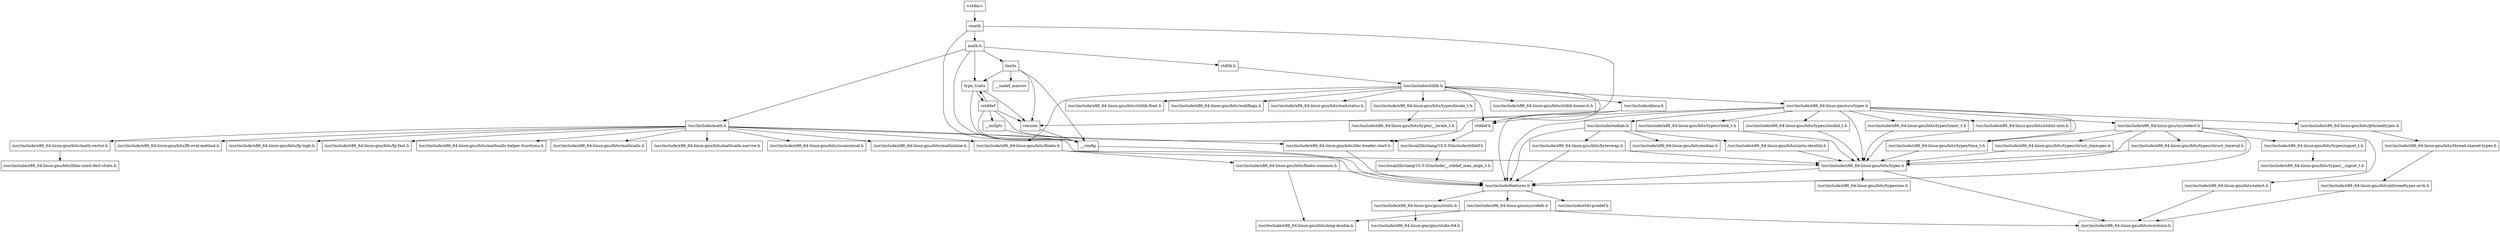 digraph "dependencies" {
  header_0 [ shape="box", label="\<stdin\>" ];
  header_1 [ shape="box", label="cmath" ];
  header_11 [ shape="box", label="math.h" ];
  header_12 [ shape="box", label="stdlib.h" ];
  header_13 [ shape="box", label="/usr/include/stdlib.h" ];
  header_14 [ shape="box", label="/usr/include/x86_64-linux-gnu/bits/libc-header-start.h" ];
  header_15 [ shape="box", label="stddef.h" ];
  header_16 [ shape="box", label="/usr/local/lib/clang/10.0.0/include/stddef.h" ];
  header_17 [ shape="box", label="/usr/include/x86_64-linux-gnu/bits/waitflags.h" ];
  header_18 [ shape="box", label="/usr/include/x86_64-linux-gnu/bits/waitstatus.h" ];
  header_19 [ shape="box", label="/usr/include/x86_64-linux-gnu/bits/floatn.h" ];
  header_2 [ shape="box", label="__config" ];
  header_20 [ shape="box", label="/usr/include/x86_64-linux-gnu/bits/floatn-common.h" ];
  header_21 [ shape="box", label="/usr/include/x86_64-linux-gnu/bits/types/locale_t.h" ];
  header_22 [ shape="box", label="/usr/include/x86_64-linux-gnu/bits/types/__locale_t.h" ];
  header_23 [ shape="box", label="/usr/include/x86_64-linux-gnu/sys/types.h" ];
  header_24 [ shape="box", label="/usr/include/x86_64-linux-gnu/bits/types.h" ];
  header_25 [ shape="box", label="/usr/include/x86_64-linux-gnu/bits/typesizes.h" ];
  header_26 [ shape="box", label="/usr/include/x86_64-linux-gnu/bits/types/clock_t.h" ];
  header_27 [ shape="box", label="/usr/include/x86_64-linux-gnu/bits/types/clockid_t.h" ];
  header_28 [ shape="box", label="/usr/include/x86_64-linux-gnu/bits/types/time_t.h" ];
  header_29 [ shape="box", label="/usr/include/x86_64-linux-gnu/bits/types/timer_t.h" ];
  header_3 [ shape="box", label="/usr/include/features.h" ];
  header_30 [ shape="box", label="/usr/include/x86_64-linux-gnu/bits/stdint-intn.h" ];
  header_31 [ shape="box", label="/usr/include/endian.h" ];
  header_32 [ shape="box", label="/usr/include/x86_64-linux-gnu/bits/endian.h" ];
  header_33 [ shape="box", label="/usr/include/x86_64-linux-gnu/bits/byteswap.h" ];
  header_34 [ shape="box", label="/usr/include/x86_64-linux-gnu/bits/uintn-identity.h" ];
  header_35 [ shape="box", label="/usr/include/x86_64-linux-gnu/sys/select.h" ];
  header_36 [ shape="box", label="/usr/include/x86_64-linux-gnu/bits/select.h" ];
  header_37 [ shape="box", label="/usr/include/x86_64-linux-gnu/bits/types/sigset_t.h" ];
  header_38 [ shape="box", label="/usr/include/x86_64-linux-gnu/bits/types/__sigset_t.h" ];
  header_39 [ shape="box", label="/usr/include/x86_64-linux-gnu/bits/types/struct_timeval.h" ];
  header_4 [ shape="box", label="/usr/include/stdc-predef.h" ];
  header_40 [ shape="box", label="/usr/include/x86_64-linux-gnu/bits/types/struct_timespec.h" ];
  header_41 [ shape="box", label="/usr/include/x86_64-linux-gnu/bits/pthreadtypes.h" ];
  header_42 [ shape="box", label="/usr/include/x86_64-linux-gnu/bits/thread-shared-types.h" ];
  header_43 [ shape="box", label="/usr/include/x86_64-linux-gnu/bits/pthreadtypes-arch.h" ];
  header_44 [ shape="box", label="/usr/include/alloca.h" ];
  header_45 [ shape="box", label="/usr/include/x86_64-linux-gnu/bits/stdlib-bsearch.h" ];
  header_46 [ shape="box", label="/usr/include/x86_64-linux-gnu/bits/stdlib-float.h" ];
  header_47 [ shape="box", label="/usr/include/math.h" ];
  header_48 [ shape="box", label="/usr/include/x86_64-linux-gnu/bits/math-vector.h" ];
  header_49 [ shape="box", label="/usr/include/x86_64-linux-gnu/bits/libm-simd-decl-stubs.h" ];
  header_5 [ shape="box", label="/usr/include/x86_64-linux-gnu/sys/cdefs.h" ];
  header_50 [ shape="box", label="/usr/include/x86_64-linux-gnu/bits/flt-eval-method.h" ];
  header_51 [ shape="box", label="/usr/include/x86_64-linux-gnu/bits/fp-logb.h" ];
  header_52 [ shape="box", label="/usr/include/x86_64-linux-gnu/bits/fp-fast.h" ];
  header_53 [ shape="box", label="/usr/include/x86_64-linux-gnu/bits/mathcalls-helper-functions.h" ];
  header_54 [ shape="box", label="/usr/include/x86_64-linux-gnu/bits/mathcalls.h" ];
  header_55 [ shape="box", label="/usr/include/x86_64-linux-gnu/bits/mathcalls-narrow.h" ];
  header_56 [ shape="box", label="/usr/include/x86_64-linux-gnu/bits/iscanonical.h" ];
  header_57 [ shape="box", label="/usr/include/x86_64-linux-gnu/bits/mathinline.h" ];
  header_58 [ shape="box", label="type_traits" ];
  header_59 [ shape="box", label="cstddef" ];
  header_6 [ shape="box", label="/usr/include/x86_64-linux-gnu/bits/wordsize.h" ];
  header_60 [ shape="box", label="version" ];
  header_61 [ shape="box", label="/usr/local/lib/clang/10.0.0/include/__stddef_max_align_t.h" ];
  header_62 [ shape="box", label="__nullptr" ];
  header_63 [ shape="box", label="limits" ];
  header_64 [ shape="box", label="__undef_macros" ];
  header_7 [ shape="box", label="/usr/include/x86_64-linux-gnu/bits/long-double.h" ];
  header_8 [ shape="box", label="/usr/include/x86_64-linux-gnu/gnu/stubs.h" ];
  header_9 [ shape="box", label="/usr/include/x86_64-linux-gnu/gnu/stubs-64.h" ];
  header_58 -> header_59;
  header_58 -> header_2;
  header_58 -> header_60;
  header_29 -> header_24;
  header_28 -> header_24;
  header_59 -> header_58;
  header_59 -> header_60;
  header_59 -> header_16;
  header_59 -> header_62;
  header_59 -> header_2;
  header_24 -> header_6;
  header_24 -> header_25;
  header_24 -> header_3;
  header_27 -> header_24;
  header_26 -> header_24;
  header_21 -> header_22;
  header_20 -> header_7;
  header_20 -> header_3;
  header_23 -> header_15;
  header_23 -> header_35;
  header_23 -> header_29;
  header_23 -> header_28;
  header_23 -> header_24;
  header_23 -> header_27;
  header_23 -> header_26;
  header_23 -> header_30;
  header_23 -> header_31;
  header_23 -> header_3;
  header_23 -> header_41;
  header_47 -> header_14;
  header_47 -> header_50;
  header_47 -> header_24;
  header_47 -> header_52;
  header_47 -> header_53;
  header_47 -> header_54;
  header_47 -> header_19;
  header_47 -> header_56;
  header_47 -> header_55;
  header_47 -> header_51;
  header_47 -> header_57;
  header_47 -> header_48;
  header_44 -> header_15;
  header_44 -> header_3;
  header_43 -> header_6;
  header_42 -> header_43;
  header_41 -> header_42;
  header_40 -> header_24;
  header_33 -> header_24;
  header_33 -> header_3;
  header_48 -> header_49;
  header_39 -> header_24;
  header_5 -> header_6;
  header_5 -> header_7;
  header_2 -> header_3;
  header_3 -> header_4;
  header_3 -> header_5;
  header_3 -> header_8;
  header_0 -> header_1;
  header_1 -> header_60;
  header_1 -> header_2;
  header_1 -> header_11;
  header_8 -> header_9;
  header_14 -> header_3;
  header_15 -> header_16;
  header_16 -> header_61;
  header_37 -> header_38;
  header_11 -> header_47;
  header_11 -> header_58;
  header_11 -> header_63;
  header_11 -> header_2;
  header_11 -> header_12;
  header_12 -> header_13;
  header_13 -> header_14;
  header_13 -> header_15;
  header_13 -> header_17;
  header_13 -> header_21;
  header_13 -> header_18;
  header_13 -> header_19;
  header_13 -> header_23;
  header_13 -> header_46;
  header_13 -> header_45;
  header_13 -> header_44;
  header_36 -> header_6;
  header_34 -> header_24;
  header_35 -> header_28;
  header_35 -> header_39;
  header_35 -> header_36;
  header_35 -> header_24;
  header_35 -> header_40;
  header_35 -> header_3;
  header_35 -> header_37;
  header_19 -> header_3;
  header_19 -> header_20;
  header_30 -> header_24;
  header_31 -> header_34;
  header_31 -> header_32;
  header_31 -> header_3;
  header_31 -> header_33;
  header_60 -> header_2;
  header_63 -> header_58;
  header_63 -> header_60;
  header_63 -> header_2;
  header_63 -> header_64;
  header_62 -> header_2;
}